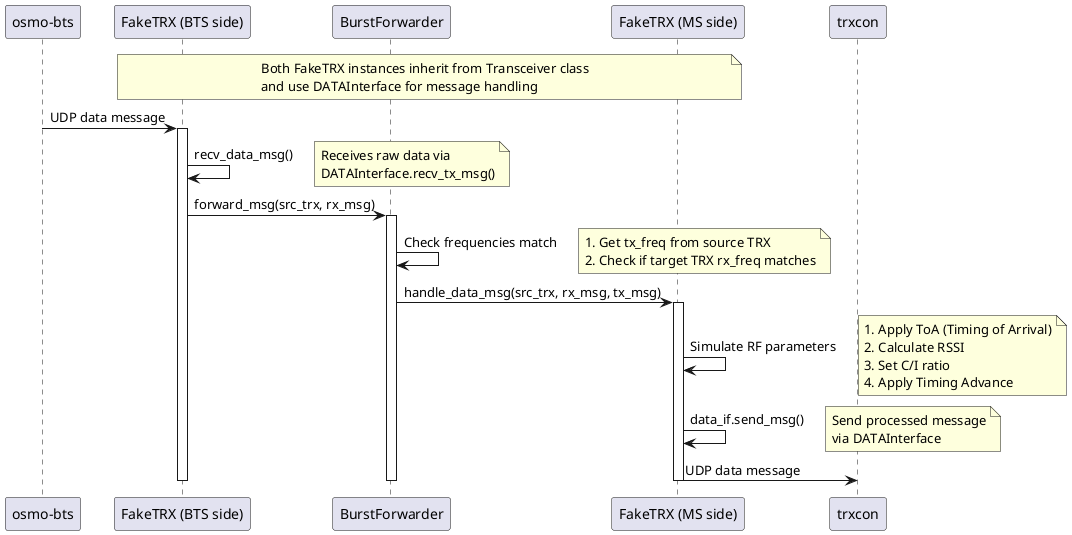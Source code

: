 @startuml
participant "osmo-bts" as BTS
participant "FakeTRX (BTS side)" as FTRX_BTS
participant "BurstForwarder" as BF
participant "FakeTRX (MS side)" as FTRX_MS
participant "trxcon" as MS

note over FTRX_BTS, FTRX_MS
  Both FakeTRX instances inherit from Transceiver class
  and use DATAInterface for message handling
end note

BTS -> FTRX_BTS: UDP data message
activate FTRX_BTS

FTRX_BTS -> FTRX_BTS: recv_data_msg()
note right: Receives raw data via\nDATAInterface.recv_tx_msg()

FTRX_BTS -> BF: forward_msg(src_trx, rx_msg)
activate BF

BF -> BF: Check frequencies match
note right
  1. Get tx_freq from source TRX
  2. Check if target TRX rx_freq matches
end note

BF -> FTRX_MS: handle_data_msg(src_trx, rx_msg, tx_msg)
activate FTRX_MS

FTRX_MS -> FTRX_MS: Simulate RF parameters
note right
  1. Apply ToA (Timing of Arrival)
  2. Calculate RSSI
  3. Set C/I ratio
  4. Apply Timing Advance
end note

FTRX_MS -> FTRX_MS: data_if.send_msg()
note right: Send processed message\nvia DATAInterface

FTRX_MS -> MS: UDP data message
deactivate FTRX_MS
deactivate BF
deactivate FTRX_BTS

@enduml